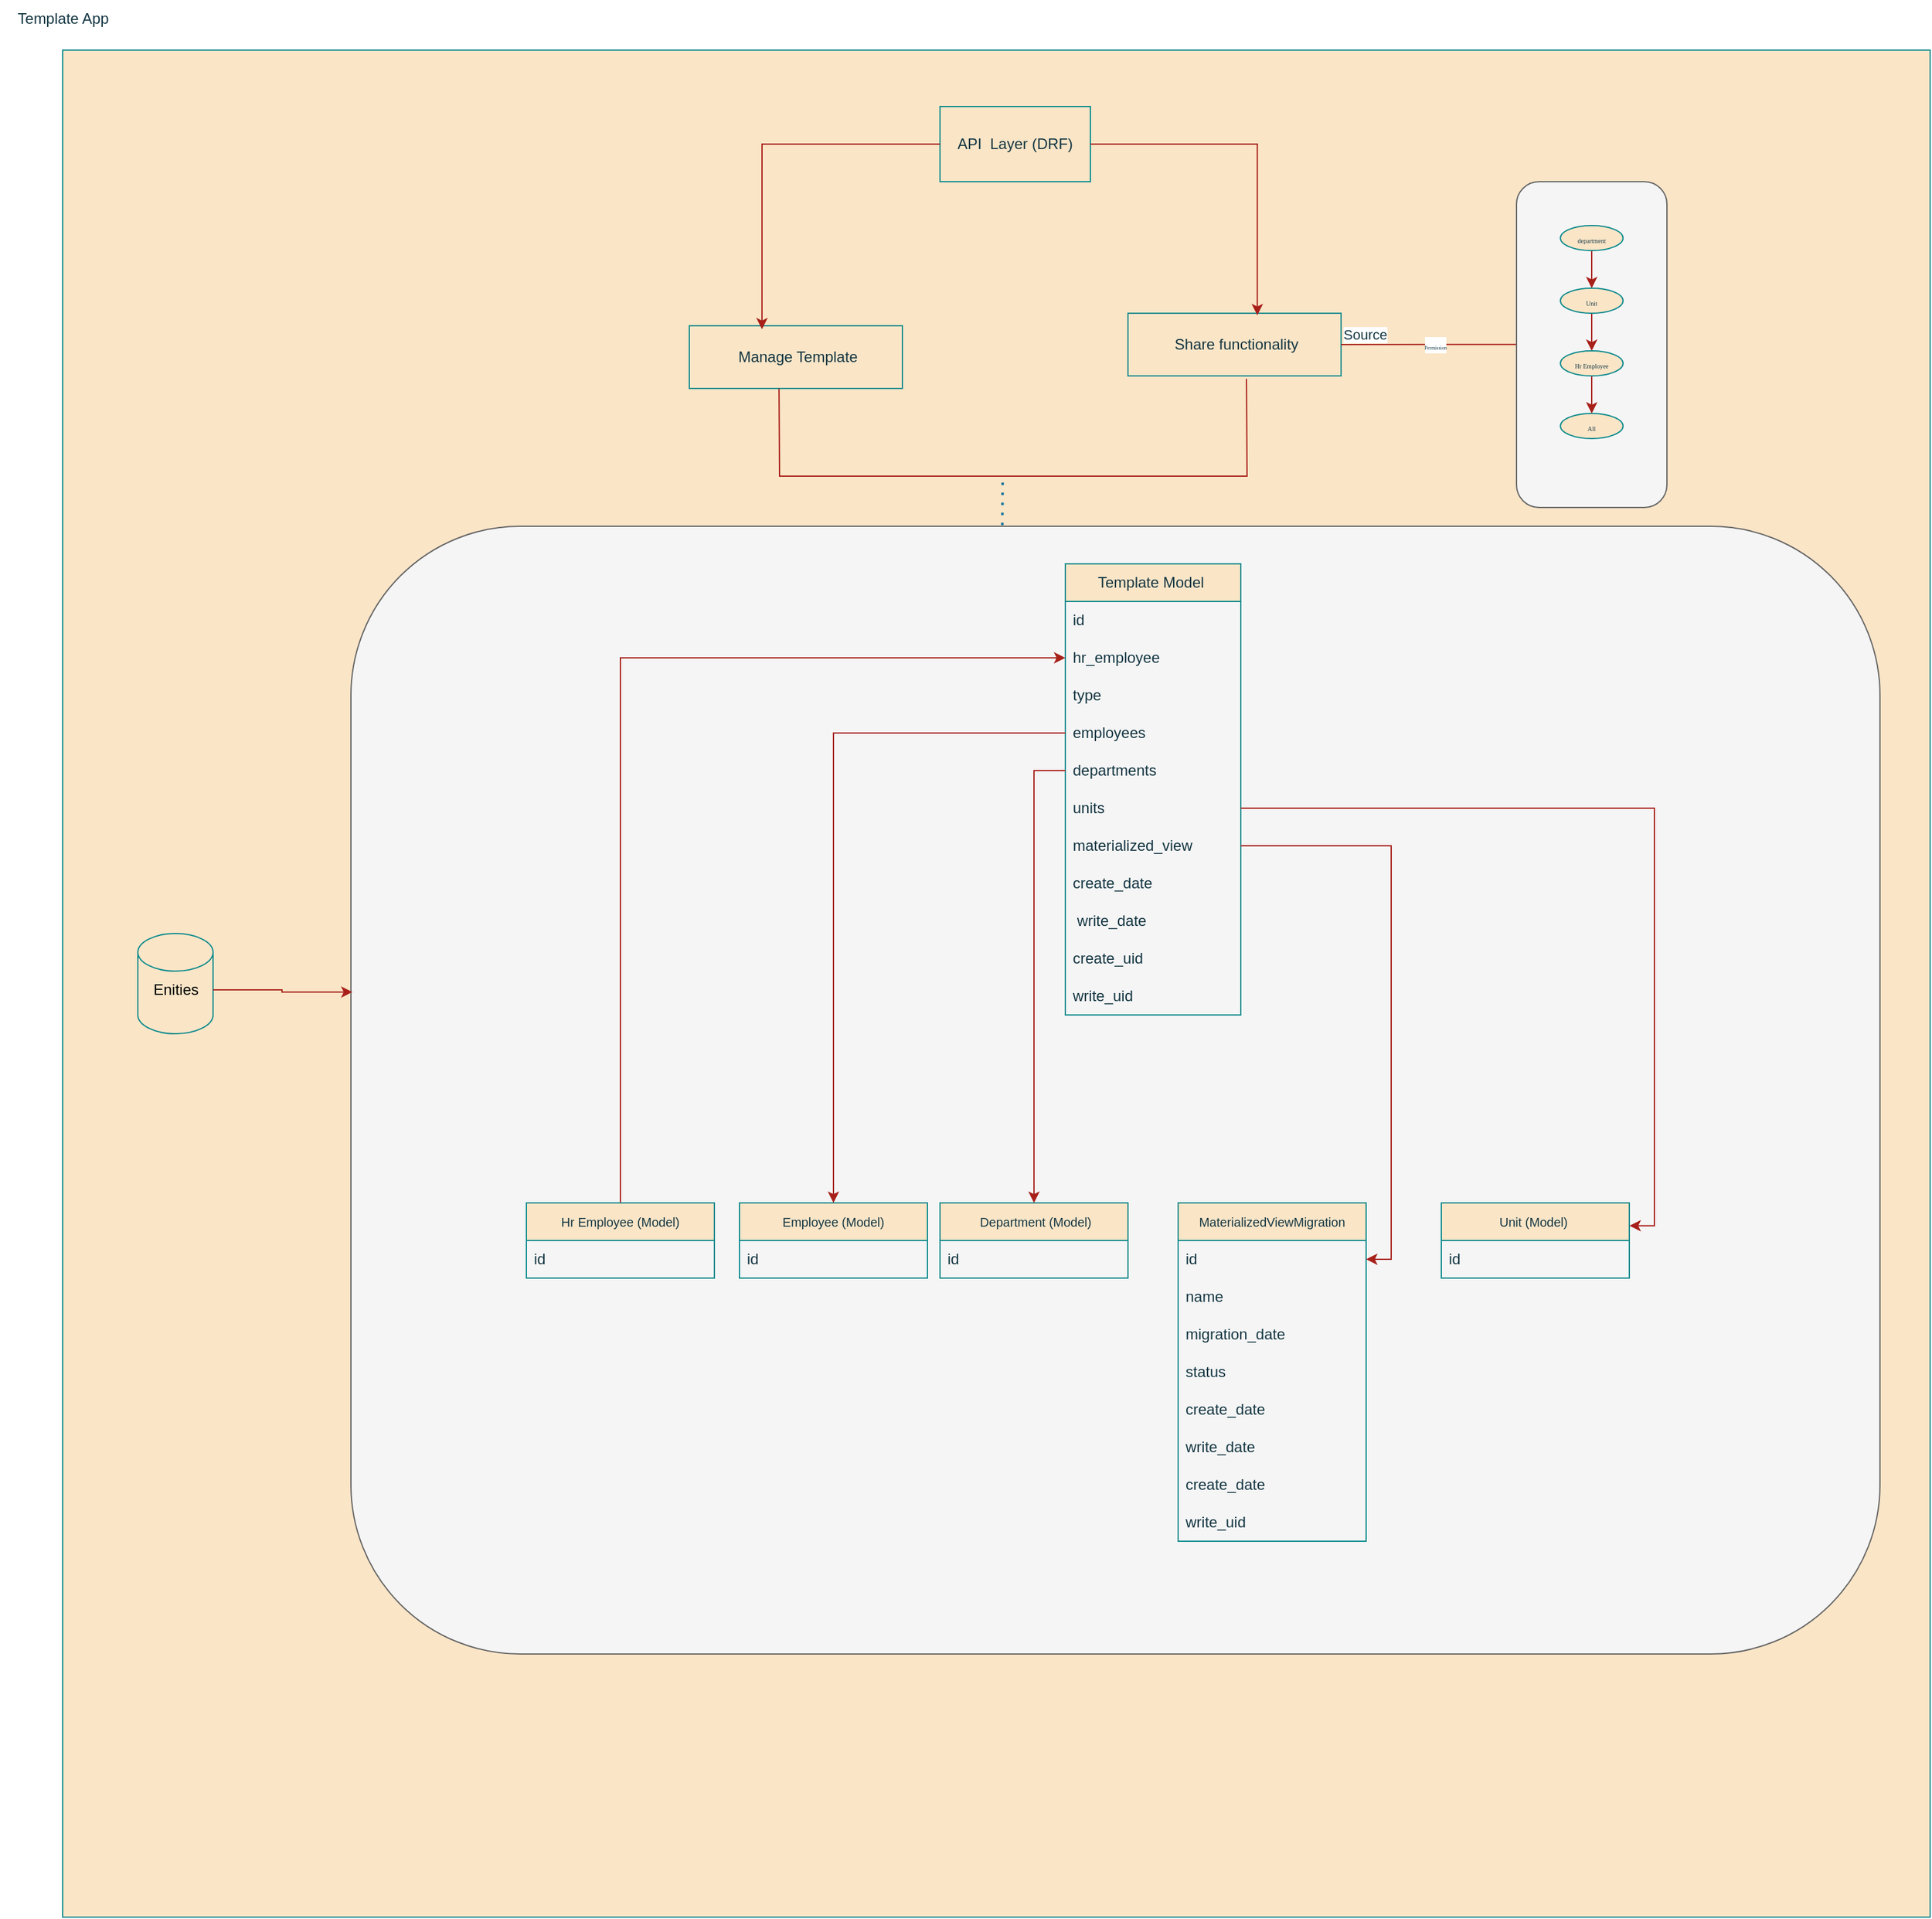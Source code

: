 <mxfile version="26.0.16">
  <diagram name="Page-1" id="007UeYPAoFnlW-ycTlNl">
    <mxGraphModel dx="3718" dy="1784" grid="1" gridSize="10" guides="1" tooltips="1" connect="1" arrows="1" fold="1" page="1" pageScale="1" pageWidth="850" pageHeight="1100" math="0" shadow="0">
      <root>
        <mxCell id="0" />
        <mxCell id="1" parent="0" />
        <mxCell id="1X-0YN_z9w1jKtuvNjcq-1" value="" style="whiteSpace=wrap;html=1;aspect=fixed;labelPosition=center;verticalLabelPosition=top;align=center;verticalAlign=bottom;fontFamily=Helvetica;labelBackgroundColor=none;fillColor=#FAE5C7;strokeColor=#0F8B8D;fontColor=#143642;" vertex="1" parent="1">
          <mxGeometry x="-450" y="100" width="1490" height="1490" as="geometry" />
        </mxCell>
        <mxCell id="1X-0YN_z9w1jKtuvNjcq-2" value="Template App" style="text;html=1;align=center;verticalAlign=middle;resizable=0;points=[];autosize=1;strokeColor=none;fillColor=none;labelBackgroundColor=none;fontColor=#143642;" vertex="1" parent="1">
          <mxGeometry x="-500" y="60" width="100" height="30" as="geometry" />
        </mxCell>
        <mxCell id="1X-0YN_z9w1jKtuvNjcq-5" value="API&amp;nbsp; Layer (DRF)" style="rounded=0;whiteSpace=wrap;html=1;labelBackgroundColor=none;fillColor=#FAE5C7;strokeColor=#0F8B8D;fontColor=#143642;" vertex="1" parent="1">
          <mxGeometry x="250" y="145" width="120" height="60" as="geometry" />
        </mxCell>
        <mxCell id="1X-0YN_z9w1jKtuvNjcq-6" value="&lt;span data-teams=&quot;true&quot;&gt;&amp;nbsp;Manage Template&lt;/span&gt;" style="rounded=0;whiteSpace=wrap;html=1;labelBackgroundColor=none;fillColor=#FAE5C7;strokeColor=#0F8B8D;fontColor=#143642;" vertex="1" parent="1">
          <mxGeometry x="50" y="320" width="170" height="50" as="geometry" />
        </mxCell>
        <mxCell id="1X-0YN_z9w1jKtuvNjcq-8" value="&lt;span data-teams=&quot;true&quot;&gt;&amp;nbsp;Share functionality&lt;/span&gt;" style="rounded=0;whiteSpace=wrap;html=1;labelBackgroundColor=none;fillColor=#FAE5C7;strokeColor=#0F8B8D;fontColor=#143642;" vertex="1" parent="1">
          <mxGeometry x="400" y="310" width="170" height="50" as="geometry" />
        </mxCell>
        <mxCell id="1X-0YN_z9w1jKtuvNjcq-63" value="" style="rounded=1;whiteSpace=wrap;html=1;strokeColor=#666666;fillColor=#f5f5f5;fontColor=#333333;" vertex="1" parent="1">
          <mxGeometry x="-220" y="480" width="1220" height="900" as="geometry" />
        </mxCell>
        <mxCell id="1X-0YN_z9w1jKtuvNjcq-36" value="Template Model&amp;nbsp;" style="swimlane;fontStyle=0;childLayout=stackLayout;horizontal=1;startSize=30;horizontalStack=0;resizeParent=1;resizeParentMax=0;resizeLast=0;collapsible=1;marginBottom=0;whiteSpace=wrap;html=1;strokeColor=#0F8B8D;fontColor=#143642;fillColor=#FAE5C7;" vertex="1" parent="1">
          <mxGeometry x="350" y="510" width="140" height="360" as="geometry" />
        </mxCell>
        <mxCell id="1X-0YN_z9w1jKtuvNjcq-37" value="id" style="text;strokeColor=none;fillColor=none;align=left;verticalAlign=middle;spacingLeft=4;spacingRight=4;overflow=hidden;points=[[0,0.5],[1,0.5]];portConstraint=eastwest;rotatable=0;whiteSpace=wrap;html=1;fontColor=#143642;" vertex="1" parent="1X-0YN_z9w1jKtuvNjcq-36">
          <mxGeometry y="30" width="140" height="30" as="geometry" />
        </mxCell>
        <mxCell id="1X-0YN_z9w1jKtuvNjcq-38" value="hr_employee" style="text;strokeColor=none;fillColor=none;align=left;verticalAlign=middle;spacingLeft=4;spacingRight=4;overflow=hidden;points=[[0,0.5],[1,0.5]];portConstraint=eastwest;rotatable=0;whiteSpace=wrap;html=1;fontColor=#143642;" vertex="1" parent="1X-0YN_z9w1jKtuvNjcq-36">
          <mxGeometry y="60" width="140" height="30" as="geometry" />
        </mxCell>
        <mxCell id="1X-0YN_z9w1jKtuvNjcq-39" value="type" style="text;strokeColor=none;fillColor=none;align=left;verticalAlign=middle;spacingLeft=4;spacingRight=4;overflow=hidden;points=[[0,0.5],[1,0.5]];portConstraint=eastwest;rotatable=0;whiteSpace=wrap;html=1;fontColor=#143642;" vertex="1" parent="1X-0YN_z9w1jKtuvNjcq-36">
          <mxGeometry y="90" width="140" height="30" as="geometry" />
        </mxCell>
        <mxCell id="1X-0YN_z9w1jKtuvNjcq-40" value="employees" style="text;strokeColor=none;fillColor=none;align=left;verticalAlign=middle;spacingLeft=4;spacingRight=4;overflow=hidden;points=[[0,0.5],[1,0.5]];portConstraint=eastwest;rotatable=0;whiteSpace=wrap;html=1;fontColor=#143642;" vertex="1" parent="1X-0YN_z9w1jKtuvNjcq-36">
          <mxGeometry y="120" width="140" height="30" as="geometry" />
        </mxCell>
        <mxCell id="1X-0YN_z9w1jKtuvNjcq-41" value="departments" style="text;strokeColor=none;fillColor=none;align=left;verticalAlign=middle;spacingLeft=4;spacingRight=4;overflow=hidden;points=[[0,0.5],[1,0.5]];portConstraint=eastwest;rotatable=0;whiteSpace=wrap;html=1;fontColor=#143642;" vertex="1" parent="1X-0YN_z9w1jKtuvNjcq-36">
          <mxGeometry y="150" width="140" height="30" as="geometry" />
        </mxCell>
        <mxCell id="1X-0YN_z9w1jKtuvNjcq-99" value="&lt;span data-teams=&quot;true&quot;&gt;units&lt;/span&gt;" style="text;strokeColor=none;fillColor=none;align=left;verticalAlign=middle;spacingLeft=4;spacingRight=4;overflow=hidden;points=[[0,0.5],[1,0.5]];portConstraint=eastwest;rotatable=0;whiteSpace=wrap;html=1;fontColor=#143642;" vertex="1" parent="1X-0YN_z9w1jKtuvNjcq-36">
          <mxGeometry y="180" width="140" height="30" as="geometry" />
        </mxCell>
        <mxCell id="1X-0YN_z9w1jKtuvNjcq-42" value="materialized_view&amp;nbsp;" style="text;strokeColor=none;fillColor=none;align=left;verticalAlign=middle;spacingLeft=4;spacingRight=4;overflow=hidden;points=[[0,0.5],[1,0.5]];portConstraint=eastwest;rotatable=0;whiteSpace=wrap;html=1;fontColor=#143642;" vertex="1" parent="1X-0YN_z9w1jKtuvNjcq-36">
          <mxGeometry y="210" width="140" height="30" as="geometry" />
        </mxCell>
        <mxCell id="1X-0YN_z9w1jKtuvNjcq-43" value="create_date&amp;nbsp;&amp;nbsp;" style="text;strokeColor=none;fillColor=none;align=left;verticalAlign=middle;spacingLeft=4;spacingRight=4;overflow=hidden;points=[[0,0.5],[1,0.5]];portConstraint=eastwest;rotatable=0;whiteSpace=wrap;html=1;fontColor=#143642;" vertex="1" parent="1X-0YN_z9w1jKtuvNjcq-36">
          <mxGeometry y="240" width="140" height="30" as="geometry" />
        </mxCell>
        <mxCell id="1X-0YN_z9w1jKtuvNjcq-44" value="&amp;nbsp;write_date&amp;nbsp;&amp;nbsp;" style="text;strokeColor=none;fillColor=none;align=left;verticalAlign=middle;spacingLeft=4;spacingRight=4;overflow=hidden;points=[[0,0.5],[1,0.5]];portConstraint=eastwest;rotatable=0;whiteSpace=wrap;html=1;fontColor=#143642;" vertex="1" parent="1X-0YN_z9w1jKtuvNjcq-36">
          <mxGeometry y="270" width="140" height="30" as="geometry" />
        </mxCell>
        <mxCell id="1X-0YN_z9w1jKtuvNjcq-45" value="create_uid" style="text;strokeColor=none;fillColor=none;align=left;verticalAlign=middle;spacingLeft=4;spacingRight=4;overflow=hidden;points=[[0,0.5],[1,0.5]];portConstraint=eastwest;rotatable=0;whiteSpace=wrap;html=1;fontColor=#143642;" vertex="1" parent="1X-0YN_z9w1jKtuvNjcq-36">
          <mxGeometry y="300" width="140" height="30" as="geometry" />
        </mxCell>
        <mxCell id="1X-0YN_z9w1jKtuvNjcq-46" value="write_uid" style="text;strokeColor=none;fillColor=none;align=left;verticalAlign=middle;spacingLeft=4;spacingRight=4;overflow=hidden;points=[[0,0.5],[1,0.5]];portConstraint=eastwest;rotatable=0;whiteSpace=wrap;html=1;fontColor=#143642;" vertex="1" parent="1X-0YN_z9w1jKtuvNjcq-36">
          <mxGeometry y="330" width="140" height="30" as="geometry" />
        </mxCell>
        <mxCell id="1X-0YN_z9w1jKtuvNjcq-51" value="&lt;font style=&quot;font-size: 10px;&quot;&gt;MaterializedViewMigration&lt;/font&gt;" style="swimlane;fontStyle=0;childLayout=stackLayout;horizontal=1;startSize=30;horizontalStack=0;resizeParent=1;resizeParentMax=0;resizeLast=0;collapsible=1;marginBottom=0;whiteSpace=wrap;html=1;strokeColor=#0F8B8D;fontColor=#143642;fillColor=#FAE5C7;" vertex="1" parent="1">
          <mxGeometry x="440" y="1020" width="150" height="270" as="geometry" />
        </mxCell>
        <mxCell id="1X-0YN_z9w1jKtuvNjcq-52" value="id" style="text;strokeColor=none;fillColor=none;align=left;verticalAlign=middle;spacingLeft=4;spacingRight=4;overflow=hidden;points=[[0,0.5],[1,0.5]];portConstraint=eastwest;rotatable=0;whiteSpace=wrap;html=1;fontColor=#143642;" vertex="1" parent="1X-0YN_z9w1jKtuvNjcq-51">
          <mxGeometry y="30" width="150" height="30" as="geometry" />
        </mxCell>
        <mxCell id="1X-0YN_z9w1jKtuvNjcq-53" value="name" style="text;strokeColor=none;fillColor=none;align=left;verticalAlign=middle;spacingLeft=4;spacingRight=4;overflow=hidden;points=[[0,0.5],[1,0.5]];portConstraint=eastwest;rotatable=0;whiteSpace=wrap;html=1;fontColor=#143642;" vertex="1" parent="1X-0YN_z9w1jKtuvNjcq-51">
          <mxGeometry y="60" width="150" height="30" as="geometry" />
        </mxCell>
        <mxCell id="1X-0YN_z9w1jKtuvNjcq-54" value="migration_date&amp;nbsp;&amp;nbsp;" style="text;strokeColor=none;fillColor=none;align=left;verticalAlign=middle;spacingLeft=4;spacingRight=4;overflow=hidden;points=[[0,0.5],[1,0.5]];portConstraint=eastwest;rotatable=0;whiteSpace=wrap;html=1;fontColor=#143642;" vertex="1" parent="1X-0YN_z9w1jKtuvNjcq-51">
          <mxGeometry y="90" width="150" height="30" as="geometry" />
        </mxCell>
        <mxCell id="1X-0YN_z9w1jKtuvNjcq-55" value="status" style="text;strokeColor=none;fillColor=none;align=left;verticalAlign=middle;spacingLeft=4;spacingRight=4;overflow=hidden;points=[[0,0.5],[1,0.5]];portConstraint=eastwest;rotatable=0;whiteSpace=wrap;html=1;fontColor=#143642;" vertex="1" parent="1X-0YN_z9w1jKtuvNjcq-51">
          <mxGeometry y="120" width="150" height="30" as="geometry" />
        </mxCell>
        <mxCell id="1X-0YN_z9w1jKtuvNjcq-56" value="create_date" style="text;strokeColor=none;fillColor=none;align=left;verticalAlign=middle;spacingLeft=4;spacingRight=4;overflow=hidden;points=[[0,0.5],[1,0.5]];portConstraint=eastwest;rotatable=0;whiteSpace=wrap;html=1;fontColor=#143642;" vertex="1" parent="1X-0YN_z9w1jKtuvNjcq-51">
          <mxGeometry y="150" width="150" height="30" as="geometry" />
        </mxCell>
        <mxCell id="1X-0YN_z9w1jKtuvNjcq-57" value="write_date&amp;nbsp; &amp;nbsp; &amp;nbsp;" style="text;strokeColor=none;fillColor=none;align=left;verticalAlign=middle;spacingLeft=4;spacingRight=4;overflow=hidden;points=[[0,0.5],[1,0.5]];portConstraint=eastwest;rotatable=0;whiteSpace=wrap;html=1;fontColor=#143642;" vertex="1" parent="1X-0YN_z9w1jKtuvNjcq-51">
          <mxGeometry y="180" width="150" height="30" as="geometry" />
        </mxCell>
        <mxCell id="1X-0YN_z9w1jKtuvNjcq-58" value="create_date&amp;nbsp;&amp;nbsp;" style="text;strokeColor=none;fillColor=none;align=left;verticalAlign=middle;spacingLeft=4;spacingRight=4;overflow=hidden;points=[[0,0.5],[1,0.5]];portConstraint=eastwest;rotatable=0;whiteSpace=wrap;html=1;fontColor=#143642;" vertex="1" parent="1X-0YN_z9w1jKtuvNjcq-51">
          <mxGeometry y="210" width="150" height="30" as="geometry" />
        </mxCell>
        <mxCell id="1X-0YN_z9w1jKtuvNjcq-62" value="write_uid&amp;nbsp;" style="text;strokeColor=none;fillColor=none;align=left;verticalAlign=middle;spacingLeft=4;spacingRight=4;overflow=hidden;points=[[0,0.5],[1,0.5]];portConstraint=eastwest;rotatable=0;whiteSpace=wrap;html=1;fontColor=#143642;" vertex="1" parent="1X-0YN_z9w1jKtuvNjcq-51">
          <mxGeometry y="240" width="150" height="30" as="geometry" />
        </mxCell>
        <mxCell id="1X-0YN_z9w1jKtuvNjcq-67" value="" style="group" vertex="1" connectable="0" parent="1">
          <mxGeometry x="-390" y="805" width="60" height="80" as="geometry" />
        </mxCell>
        <mxCell id="1X-0YN_z9w1jKtuvNjcq-66" value="" style="shape=cylinder3;whiteSpace=wrap;html=1;boundedLbl=1;backgroundOutline=1;size=15;strokeColor=#0F8B8D;fontColor=#143642;fillColor=#FAE5C7;" vertex="1" parent="1X-0YN_z9w1jKtuvNjcq-67">
          <mxGeometry width="60" height="80" as="geometry" />
        </mxCell>
        <mxCell id="1X-0YN_z9w1jKtuvNjcq-65" value="Enities" style="text;html=1;align=center;verticalAlign=middle;resizable=0;points=[];autosize=1;labelBackgroundColor=none;rounded=1;glass=0;dashed=1;dashPattern=1 1;" vertex="1" parent="1X-0YN_z9w1jKtuvNjcq-67">
          <mxGeometry y="30" width="60" height="30" as="geometry" />
        </mxCell>
        <mxCell id="1X-0YN_z9w1jKtuvNjcq-68" style="edgeStyle=orthogonalEdgeStyle;rounded=0;orthogonalLoop=1;jettySize=auto;html=1;entryX=0.001;entryY=0.413;entryDx=0;entryDy=0;entryPerimeter=0;strokeColor=#A8201A;fontColor=#143642;fillColor=#FAE5C7;" edge="1" parent="1" source="1X-0YN_z9w1jKtuvNjcq-65" target="1X-0YN_z9w1jKtuvNjcq-63">
          <mxGeometry relative="1" as="geometry" />
        </mxCell>
        <mxCell id="1X-0YN_z9w1jKtuvNjcq-69" style="edgeStyle=orthogonalEdgeStyle;rounded=0;orthogonalLoop=1;jettySize=auto;html=1;entryX=1;entryY=0.5;entryDx=0;entryDy=0;strokeColor=#A8201A;fontColor=#143642;fillColor=#FAE5C7;" edge="1" parent="1" source="1X-0YN_z9w1jKtuvNjcq-42" target="1X-0YN_z9w1jKtuvNjcq-52">
          <mxGeometry relative="1" as="geometry" />
        </mxCell>
        <mxCell id="1X-0YN_z9w1jKtuvNjcq-70" value="&lt;font style=&quot;font-size: 10px;&quot;&gt;&amp;nbsp;Department (Model)&lt;/font&gt;" style="swimlane;fontStyle=0;childLayout=stackLayout;horizontal=1;startSize=30;horizontalStack=0;resizeParent=1;resizeParentMax=0;resizeLast=0;collapsible=1;marginBottom=0;whiteSpace=wrap;html=1;strokeColor=#0F8B8D;fontColor=#143642;fillColor=#FAE5C7;" vertex="1" parent="1">
          <mxGeometry x="250" y="1020" width="150" height="60" as="geometry" />
        </mxCell>
        <mxCell id="1X-0YN_z9w1jKtuvNjcq-71" value="id" style="text;strokeColor=none;fillColor=none;align=left;verticalAlign=middle;spacingLeft=4;spacingRight=4;overflow=hidden;points=[[0,0.5],[1,0.5]];portConstraint=eastwest;rotatable=0;whiteSpace=wrap;html=1;fontColor=#143642;" vertex="1" parent="1X-0YN_z9w1jKtuvNjcq-70">
          <mxGeometry y="30" width="150" height="30" as="geometry" />
        </mxCell>
        <mxCell id="1X-0YN_z9w1jKtuvNjcq-79" value="&lt;font style=&quot;font-size: 10px;&quot;&gt;Employee (Model)&lt;/font&gt;" style="swimlane;fontStyle=0;childLayout=stackLayout;horizontal=1;startSize=30;horizontalStack=0;resizeParent=1;resizeParentMax=0;resizeLast=0;collapsible=1;marginBottom=0;whiteSpace=wrap;html=1;strokeColor=#0F8B8D;fontColor=#143642;fillColor=#FAE5C7;" vertex="1" parent="1">
          <mxGeometry x="90" y="1020" width="150" height="60" as="geometry" />
        </mxCell>
        <mxCell id="1X-0YN_z9w1jKtuvNjcq-80" value="id" style="text;strokeColor=none;fillColor=none;align=left;verticalAlign=middle;spacingLeft=4;spacingRight=4;overflow=hidden;points=[[0,0.5],[1,0.5]];portConstraint=eastwest;rotatable=0;whiteSpace=wrap;html=1;fontColor=#143642;" vertex="1" parent="1X-0YN_z9w1jKtuvNjcq-79">
          <mxGeometry y="30" width="150" height="30" as="geometry" />
        </mxCell>
        <mxCell id="1X-0YN_z9w1jKtuvNjcq-88" value="&lt;font style=&quot;font-size: 10px;&quot;&gt;Unit (Model)&amp;nbsp;&lt;/font&gt;" style="swimlane;fontStyle=0;childLayout=stackLayout;horizontal=1;startSize=30;horizontalStack=0;resizeParent=1;resizeParentMax=0;resizeLast=0;collapsible=1;marginBottom=0;whiteSpace=wrap;html=1;strokeColor=#0F8B8D;fontColor=#143642;fillColor=#FAE5C7;" vertex="1" parent="1">
          <mxGeometry x="650" y="1020" width="150" height="60" as="geometry" />
        </mxCell>
        <mxCell id="1X-0YN_z9w1jKtuvNjcq-89" value="id" style="text;strokeColor=none;fillColor=none;align=left;verticalAlign=middle;spacingLeft=4;spacingRight=4;overflow=hidden;points=[[0,0.5],[1,0.5]];portConstraint=eastwest;rotatable=0;whiteSpace=wrap;html=1;fontColor=#143642;" vertex="1" parent="1X-0YN_z9w1jKtuvNjcq-88">
          <mxGeometry y="30" width="150" height="30" as="geometry" />
        </mxCell>
        <mxCell id="1X-0YN_z9w1jKtuvNjcq-97" style="edgeStyle=orthogonalEdgeStyle;rounded=0;orthogonalLoop=1;jettySize=auto;html=1;strokeColor=#A8201A;fontColor=#143642;fillColor=#FAE5C7;" edge="1" parent="1" source="1X-0YN_z9w1jKtuvNjcq-40" target="1X-0YN_z9w1jKtuvNjcq-79">
          <mxGeometry relative="1" as="geometry" />
        </mxCell>
        <mxCell id="1X-0YN_z9w1jKtuvNjcq-98" style="edgeStyle=orthogonalEdgeStyle;rounded=0;orthogonalLoop=1;jettySize=auto;html=1;strokeColor=#A8201A;fontColor=#143642;fillColor=#FAE5C7;" edge="1" parent="1" source="1X-0YN_z9w1jKtuvNjcq-41" target="1X-0YN_z9w1jKtuvNjcq-70">
          <mxGeometry relative="1" as="geometry" />
        </mxCell>
        <mxCell id="1X-0YN_z9w1jKtuvNjcq-100" style="edgeStyle=orthogonalEdgeStyle;rounded=0;orthogonalLoop=1;jettySize=auto;html=1;entryX=1.001;entryY=0.304;entryDx=0;entryDy=0;entryPerimeter=0;strokeColor=#A8201A;fontColor=#143642;fillColor=#FAE5C7;" edge="1" parent="1" source="1X-0YN_z9w1jKtuvNjcq-99" target="1X-0YN_z9w1jKtuvNjcq-88">
          <mxGeometry relative="1" as="geometry" />
        </mxCell>
        <mxCell id="1X-0YN_z9w1jKtuvNjcq-103" style="edgeStyle=orthogonalEdgeStyle;rounded=0;orthogonalLoop=1;jettySize=auto;html=1;strokeColor=#A8201A;fontColor=#143642;fillColor=#FAE5C7;" edge="1" parent="1" source="1X-0YN_z9w1jKtuvNjcq-101" target="1X-0YN_z9w1jKtuvNjcq-38">
          <mxGeometry relative="1" as="geometry" />
        </mxCell>
        <mxCell id="1X-0YN_z9w1jKtuvNjcq-101" value="&lt;font style=&quot;font-size: 10px;&quot;&gt;Hr Employee (Model)&lt;/font&gt;" style="swimlane;fontStyle=0;childLayout=stackLayout;horizontal=1;startSize=30;horizontalStack=0;resizeParent=1;resizeParentMax=0;resizeLast=0;collapsible=1;marginBottom=0;whiteSpace=wrap;html=1;strokeColor=#0F8B8D;fontColor=#143642;fillColor=#FAE5C7;" vertex="1" parent="1">
          <mxGeometry x="-80" y="1020" width="150" height="60" as="geometry" />
        </mxCell>
        <mxCell id="1X-0YN_z9w1jKtuvNjcq-102" value="id" style="text;strokeColor=none;fillColor=none;align=left;verticalAlign=middle;spacingLeft=4;spacingRight=4;overflow=hidden;points=[[0,0.5],[1,0.5]];portConstraint=eastwest;rotatable=0;whiteSpace=wrap;html=1;fontColor=#143642;" vertex="1" parent="1X-0YN_z9w1jKtuvNjcq-101">
          <mxGeometry y="30" width="150" height="30" as="geometry" />
        </mxCell>
        <mxCell id="1X-0YN_z9w1jKtuvNjcq-116" value="" style="endArrow=classic;html=1;rounded=0;strokeColor=#A8201A;fontColor=#143642;fillColor=#FAE5C7;exitX=1;exitY=0.5;exitDx=0;exitDy=0;" edge="1" parent="1" source="1X-0YN_z9w1jKtuvNjcq-8">
          <mxGeometry relative="1" as="geometry">
            <mxPoint x="560" y="334.84" as="sourcePoint" />
            <mxPoint x="720" y="334.84" as="targetPoint" />
          </mxGeometry>
        </mxCell>
        <mxCell id="1X-0YN_z9w1jKtuvNjcq-117" value="&lt;font face=&quot;Lucida Console&quot; style=&quot;font-size: 4px;&quot;&gt;Permission&lt;/font&gt;" style="edgeLabel;resizable=0;html=1;;align=center;verticalAlign=middle;strokeColor=#0F8B8D;fontColor=#143642;fillColor=#FAE5C7;" connectable="0" vertex="1" parent="1X-0YN_z9w1jKtuvNjcq-116">
          <mxGeometry relative="1" as="geometry" />
        </mxCell>
        <mxCell id="1X-0YN_z9w1jKtuvNjcq-118" value="Source" style="edgeLabel;resizable=0;html=1;;align=left;verticalAlign=bottom;strokeColor=#0F8B8D;fontColor=#143642;fillColor=#FAE5C7;" connectable="0" vertex="1" parent="1X-0YN_z9w1jKtuvNjcq-116">
          <mxGeometry x="-1" relative="1" as="geometry" />
        </mxCell>
        <mxCell id="1X-0YN_z9w1jKtuvNjcq-119" value="" style="edgeLabel;resizable=0;html=1;;align=right;verticalAlign=bottom;strokeColor=#0F8B8D;fontColor=#143642;fillColor=#FAE5C7;" connectable="0" vertex="1" parent="1X-0YN_z9w1jKtuvNjcq-116">
          <mxGeometry x="1" relative="1" as="geometry">
            <mxPoint x="-10" as="offset" />
          </mxGeometry>
        </mxCell>
        <mxCell id="1X-0YN_z9w1jKtuvNjcq-120" value="" style="group" vertex="1" connectable="0" parent="1">
          <mxGeometry x="710" y="205" width="120" height="260" as="geometry" />
        </mxCell>
        <mxCell id="1X-0YN_z9w1jKtuvNjcq-104" value="" style="rounded=1;whiteSpace=wrap;html=1;strokeColor=#666666;fontColor=#333333;fillColor=#f5f5f5;" vertex="1" parent="1X-0YN_z9w1jKtuvNjcq-120">
          <mxGeometry width="120" height="260" as="geometry" />
        </mxCell>
        <mxCell id="1X-0YN_z9w1jKtuvNjcq-122" style="edgeStyle=orthogonalEdgeStyle;rounded=0;orthogonalLoop=1;jettySize=auto;html=1;entryX=0.5;entryY=0;entryDx=0;entryDy=0;strokeColor=#A8201A;fontColor=#143642;fillColor=#FAE5C7;" edge="1" parent="1X-0YN_z9w1jKtuvNjcq-120" source="1X-0YN_z9w1jKtuvNjcq-105" target="1X-0YN_z9w1jKtuvNjcq-106">
          <mxGeometry relative="1" as="geometry" />
        </mxCell>
        <mxCell id="1X-0YN_z9w1jKtuvNjcq-105" value="&lt;span style=&quot;font-size: 5px;&quot;&gt;&lt;font face=&quot;Lucida Console&quot;&gt;department&lt;/font&gt;&lt;/span&gt;" style="ellipse;whiteSpace=wrap;html=1;strokeColor=#0F8B8D;fontColor=#143642;fillColor=#FAE5C7;flipH=1;flipV=0;" vertex="1" parent="1X-0YN_z9w1jKtuvNjcq-120">
          <mxGeometry x="35" y="35" width="50" height="20" as="geometry" />
        </mxCell>
        <mxCell id="1X-0YN_z9w1jKtuvNjcq-123" style="edgeStyle=orthogonalEdgeStyle;rounded=0;orthogonalLoop=1;jettySize=auto;html=1;entryX=0.5;entryY=0;entryDx=0;entryDy=0;strokeColor=#A8201A;fontColor=#143642;fillColor=#FAE5C7;" edge="1" parent="1X-0YN_z9w1jKtuvNjcq-120" source="1X-0YN_z9w1jKtuvNjcq-106" target="1X-0YN_z9w1jKtuvNjcq-107">
          <mxGeometry relative="1" as="geometry" />
        </mxCell>
        <mxCell id="1X-0YN_z9w1jKtuvNjcq-106" value="&lt;span style=&quot;font-size: 5px;&quot;&gt;&lt;font face=&quot;Lucida Console&quot;&gt;Unit&lt;/font&gt;&lt;/span&gt;" style="ellipse;whiteSpace=wrap;html=1;strokeColor=#0F8B8D;fontColor=#143642;fillColor=#FAE5C7;" vertex="1" parent="1X-0YN_z9w1jKtuvNjcq-120">
          <mxGeometry x="35" y="85" width="50" height="20" as="geometry" />
        </mxCell>
        <mxCell id="1X-0YN_z9w1jKtuvNjcq-115" value="" style="edgeStyle=orthogonalEdgeStyle;rounded=0;orthogonalLoop=1;jettySize=auto;html=1;strokeColor=#A8201A;fontColor=#143642;fillColor=#FAE5C7;" edge="1" parent="1X-0YN_z9w1jKtuvNjcq-120" source="1X-0YN_z9w1jKtuvNjcq-107" target="1X-0YN_z9w1jKtuvNjcq-108">
          <mxGeometry relative="1" as="geometry" />
        </mxCell>
        <mxCell id="1X-0YN_z9w1jKtuvNjcq-107" value="&lt;span style=&quot;font-size: 5px;&quot;&gt;&lt;font face=&quot;Lucida Console&quot;&gt;Hr Employee&lt;/font&gt;&lt;/span&gt;" style="ellipse;whiteSpace=wrap;html=1;strokeColor=#0F8B8D;fontColor=#143642;fillColor=#FAE5C7;" vertex="1" parent="1X-0YN_z9w1jKtuvNjcq-120">
          <mxGeometry x="35" y="135" width="50" height="20" as="geometry" />
        </mxCell>
        <mxCell id="1X-0YN_z9w1jKtuvNjcq-108" value="&lt;span style=&quot;font-size: 5px;&quot;&gt;&lt;font face=&quot;Lucida Console&quot;&gt;All&lt;/font&gt;&lt;/span&gt;" style="ellipse;whiteSpace=wrap;html=1;strokeColor=#0F8B8D;fontColor=#143642;fillColor=#FAE5C7;" vertex="1" parent="1X-0YN_z9w1jKtuvNjcq-120">
          <mxGeometry x="35" y="185" width="50" height="20" as="geometry" />
        </mxCell>
        <mxCell id="1X-0YN_z9w1jKtuvNjcq-124" style="edgeStyle=orthogonalEdgeStyle;rounded=0;orthogonalLoop=1;jettySize=auto;html=1;entryX=0.341;entryY=0.056;entryDx=0;entryDy=0;entryPerimeter=0;strokeColor=#A8201A;fontColor=#143642;fillColor=#FAE5C7;" edge="1" parent="1" source="1X-0YN_z9w1jKtuvNjcq-5" target="1X-0YN_z9w1jKtuvNjcq-6">
          <mxGeometry relative="1" as="geometry" />
        </mxCell>
        <mxCell id="1X-0YN_z9w1jKtuvNjcq-132" style="edgeStyle=orthogonalEdgeStyle;rounded=0;orthogonalLoop=1;jettySize=auto;html=1;exitX=1;exitY=0.5;exitDx=0;exitDy=0;entryX=0.607;entryY=0.032;entryDx=0;entryDy=0;entryPerimeter=0;strokeColor=#A8201A;fontColor=#143642;fillColor=#FAE5C7;" edge="1" parent="1" source="1X-0YN_z9w1jKtuvNjcq-5" target="1X-0YN_z9w1jKtuvNjcq-8">
          <mxGeometry relative="1" as="geometry" />
        </mxCell>
        <mxCell id="1X-0YN_z9w1jKtuvNjcq-135" value="" style="endArrow=none;html=1;rounded=0;strokeColor=#A8201A;fontColor=#143642;fillColor=#FAE5C7;entryX=0.556;entryY=1.048;entryDx=0;entryDy=0;entryPerimeter=0;exitX=0.421;exitY=1.004;exitDx=0;exitDy=0;exitPerimeter=0;" edge="1" parent="1" source="1X-0YN_z9w1jKtuvNjcq-6" target="1X-0YN_z9w1jKtuvNjcq-8">
          <mxGeometry width="50" height="50" relative="1" as="geometry">
            <mxPoint x="320" y="500" as="sourcePoint" />
            <mxPoint x="370" y="450" as="targetPoint" />
            <Array as="points">
              <mxPoint x="122" y="440" />
              <mxPoint x="495" y="440" />
            </Array>
          </mxGeometry>
        </mxCell>
        <mxCell id="1X-0YN_z9w1jKtuvNjcq-136" value="" style="endArrow=none;dashed=1;html=1;dashPattern=1 3;strokeWidth=2;rounded=0;fontColor=#143642;fillColor=#b1ddf0;strokeColor=#10739e;exitX=0.426;exitY=-0.001;exitDx=0;exitDy=0;exitPerimeter=0;" edge="1" parent="1" source="1X-0YN_z9w1jKtuvNjcq-63">
          <mxGeometry width="50" height="50" relative="1" as="geometry">
            <mxPoint x="290" y="510" as="sourcePoint" />
            <mxPoint x="300" y="440" as="targetPoint" />
          </mxGeometry>
        </mxCell>
      </root>
    </mxGraphModel>
  </diagram>
</mxfile>
